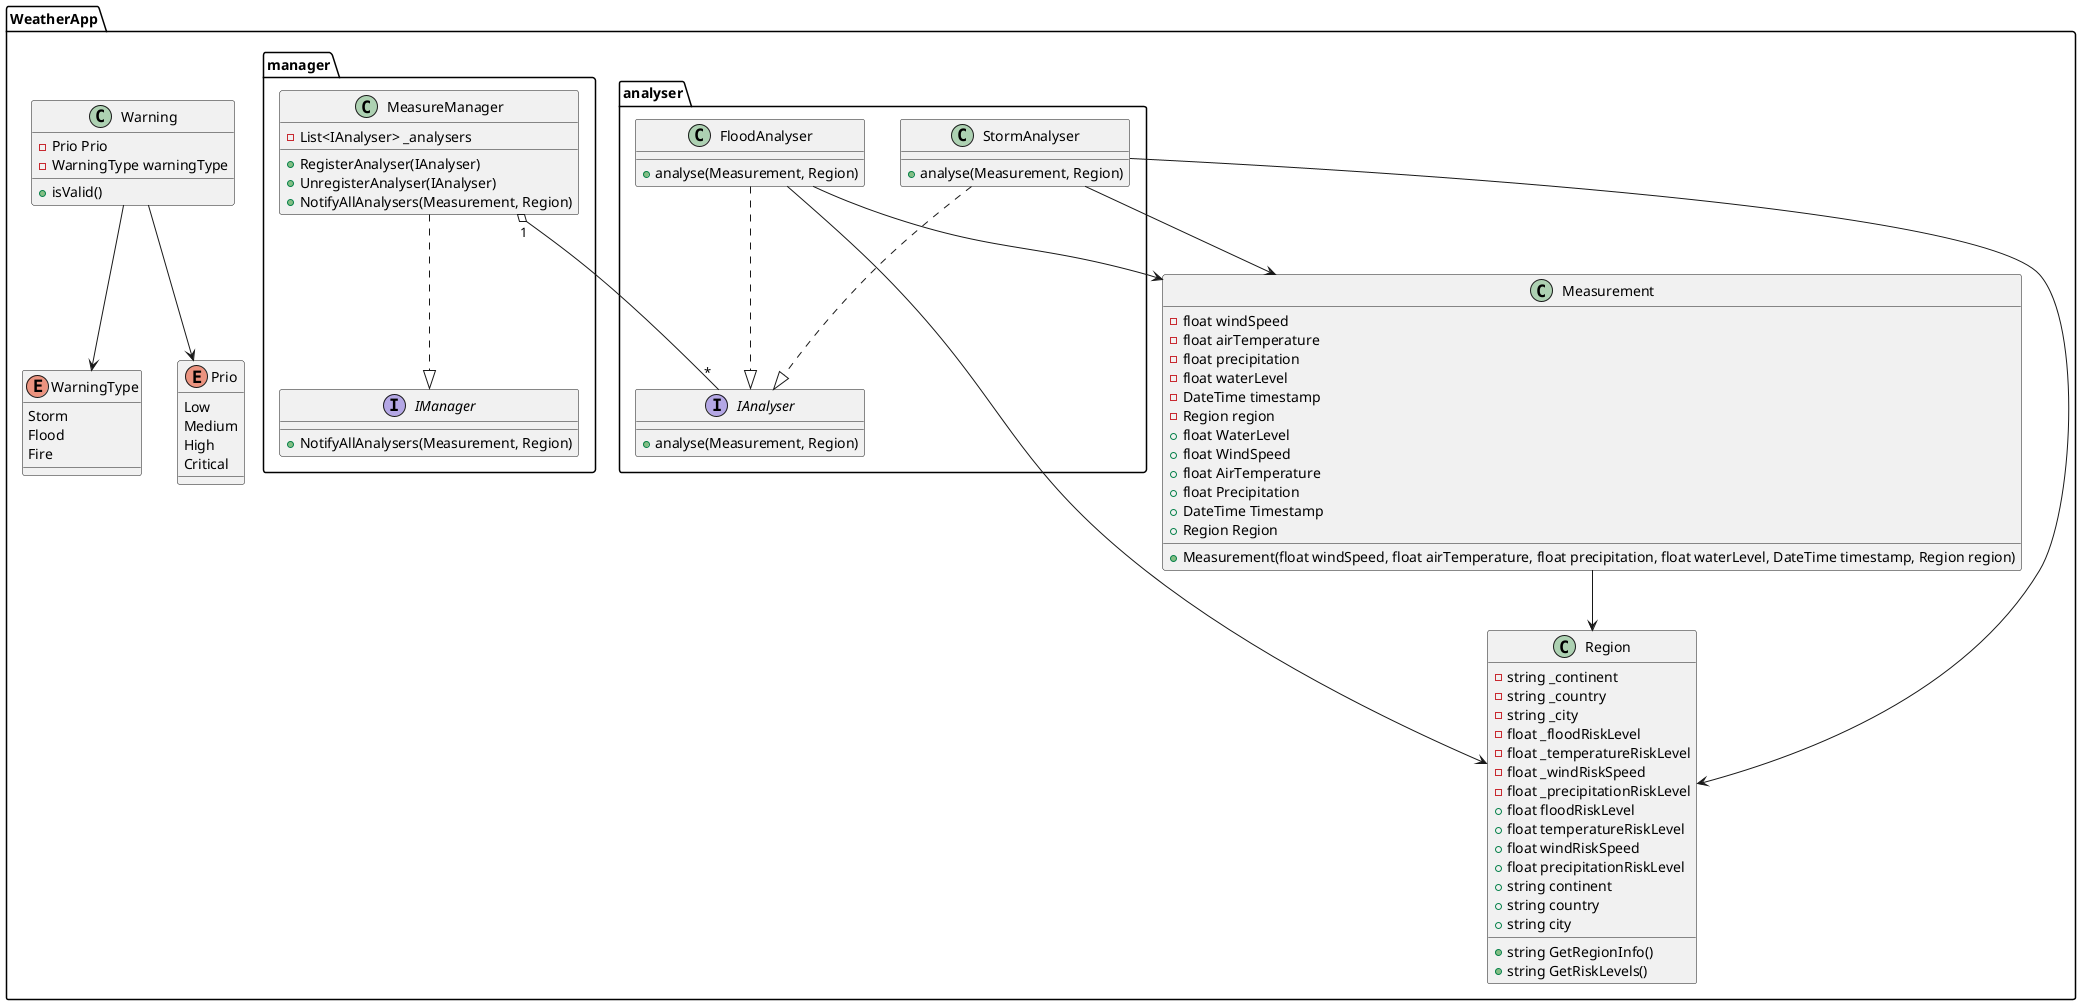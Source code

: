@startuml
namespace WeatherApp {
    class Measurement {
    - float windSpeed
    - float airTemperature
    - float precipitation
    - float waterLevel
    - DateTime timestamp
    - Region region
    + float WaterLevel
    + float WindSpeed
    + float AirTemperature
    + float Precipitation
    + DateTime Timestamp
    + Region Region
    + Measurement(float windSpeed, float airTemperature, float precipitation, float waterLevel, DateTime timestamp, Region region)

    }

    class Region {
        - string _continent
        - string _country
        - string _city
        - float _floodRiskLevel
        - float _temperatureRiskLevel
        - float _windRiskSpeed
        - float _precipitationRiskLevel
        + float floodRiskLevel
        + float temperatureRiskLevel
        + float windRiskSpeed
        + float precipitationRiskLevel
        + string continent
        + string country
        + string city
        + string GetRegionInfo()
        + string GetRiskLevels()
    }

    class Warning {
        - Prio Prio
        - WarningType warningType
        + isValid()
    }

    enum Prio {
        Low
        Medium
        High
        Critical
    }

    enum WarningType {
        Storm
        Flood
        Fire
    }
}

namespace WeatherApp.analyser {
    interface IAnalyser {
        + analyse(Measurement, Region)
    }

    class FloodAnalyser {
        + analyse(Measurement, Region)
    }

    class StormAnalyser {
        + analyse(Measurement, Region)
    }

    FloodAnalyser ..|> IAnalyser
    StormAnalyser ..|> IAnalyser
}

namespace WeatherApp.manager {
    interface IManager {
        + NotifyAllAnalysers(Measurement, Region)
    }

    class MeasureManager {
        - List<IAnalyser> _analysers
        + RegisterAnalyser(IAnalyser)
        + UnregisterAnalyser(IAnalyser)
        + NotifyAllAnalysers(Measurement, Region)
    }

    MeasureManager ..|> IManager
    MeasureManager "1" o-- "*" IAnalyser
}

Measurement --> Region
Warning --> Prio
Warning --> WarningType
FloodAnalyser --> Measurement
FloodAnalyser --> Region
StormAnalyser --> Measurement
StormAnalyser --> Region
@enduml